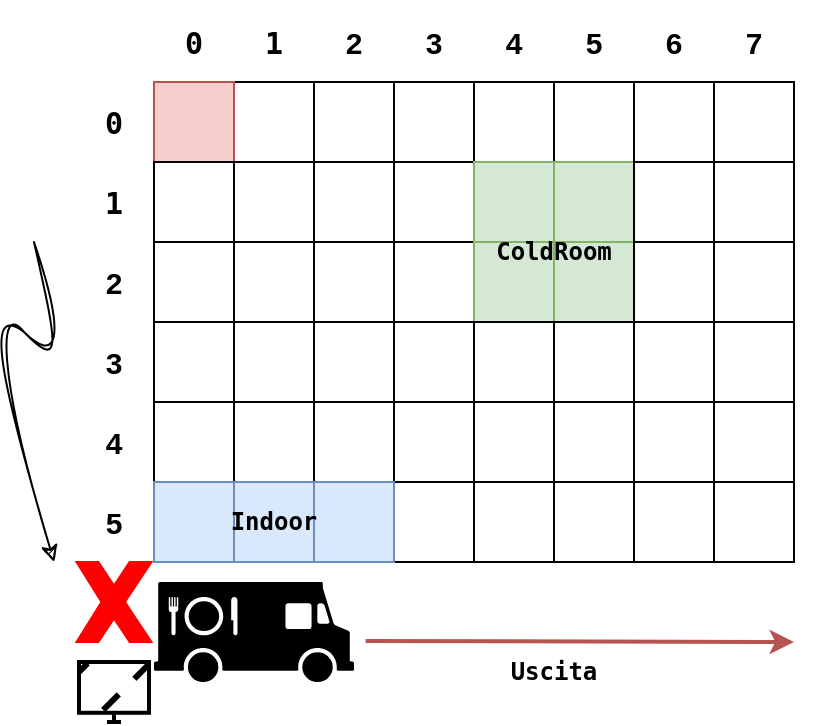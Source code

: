 <mxfile version="21.6.6" type="github">
  <diagram name="Page-1" id="CtiNkO1rfJ_EtSY7usm1">
    <mxGraphModel dx="327" dy="537" grid="1" gridSize="10" guides="1" tooltips="1" connect="1" arrows="1" fold="1" page="1" pageScale="1" pageWidth="850" pageHeight="1100" math="0" shadow="0">
      <root>
        <mxCell id="0" />
        <mxCell id="1" parent="0" />
        <mxCell id="9Xru9T9ZYhiZPkjN94UY-76" value="" style="group" vertex="1" connectable="0" parent="1">
          <mxGeometry x="160" y="440" width="360" height="280" as="geometry" />
        </mxCell>
        <mxCell id="9Xru9T9ZYhiZPkjN94UY-77" value="" style="rounded=0;whiteSpace=wrap;html=1;container=0;" vertex="1" parent="9Xru9T9ZYhiZPkjN94UY-76">
          <mxGeometry x="240" y="40" width="40" height="40" as="geometry" />
        </mxCell>
        <mxCell id="9Xru9T9ZYhiZPkjN94UY-78" value="" style="rounded=0;whiteSpace=wrap;html=1;container=0;fillColor=#d5e8d4;strokeColor=#82b366;" vertex="1" parent="9Xru9T9ZYhiZPkjN94UY-76">
          <mxGeometry x="240" y="80" width="40" height="40" as="geometry" />
        </mxCell>
        <mxCell id="9Xru9T9ZYhiZPkjN94UY-79" value="" style="rounded=0;whiteSpace=wrap;html=1;container=0;fillColor=#d5e8d4;strokeColor=#82b366;" vertex="1" parent="9Xru9T9ZYhiZPkjN94UY-76">
          <mxGeometry x="240" y="120" width="40" height="40" as="geometry" />
        </mxCell>
        <mxCell id="9Xru9T9ZYhiZPkjN94UY-80" value="" style="rounded=0;whiteSpace=wrap;html=1;container=0;" vertex="1" parent="9Xru9T9ZYhiZPkjN94UY-76">
          <mxGeometry x="240" y="160" width="40" height="40" as="geometry" />
        </mxCell>
        <mxCell id="9Xru9T9ZYhiZPkjN94UY-81" value="" style="rounded=0;whiteSpace=wrap;html=1;container=0;" vertex="1" parent="9Xru9T9ZYhiZPkjN94UY-76">
          <mxGeometry x="240" y="200" width="40" height="40" as="geometry" />
        </mxCell>
        <mxCell id="9Xru9T9ZYhiZPkjN94UY-82" value="" style="rounded=0;whiteSpace=wrap;html=1;container=0;" vertex="1" parent="9Xru9T9ZYhiZPkjN94UY-76">
          <mxGeometry x="280" y="40" width="40" height="40" as="geometry" />
        </mxCell>
        <mxCell id="9Xru9T9ZYhiZPkjN94UY-83" value="" style="rounded=0;whiteSpace=wrap;html=1;container=0;" vertex="1" parent="9Xru9T9ZYhiZPkjN94UY-76">
          <mxGeometry x="280" y="80" width="40" height="40" as="geometry" />
        </mxCell>
        <mxCell id="9Xru9T9ZYhiZPkjN94UY-84" value="" style="rounded=0;whiteSpace=wrap;html=1;container=0;" vertex="1" parent="9Xru9T9ZYhiZPkjN94UY-76">
          <mxGeometry x="280" y="120" width="40" height="40" as="geometry" />
        </mxCell>
        <mxCell id="9Xru9T9ZYhiZPkjN94UY-85" value="" style="rounded=0;whiteSpace=wrap;html=1;container=0;" vertex="1" parent="9Xru9T9ZYhiZPkjN94UY-76">
          <mxGeometry x="280" y="160" width="40" height="40" as="geometry" />
        </mxCell>
        <mxCell id="9Xru9T9ZYhiZPkjN94UY-86" value="" style="rounded=0;whiteSpace=wrap;html=1;container=0;" vertex="1" parent="9Xru9T9ZYhiZPkjN94UY-76">
          <mxGeometry x="280" y="200" width="40" height="40" as="geometry" />
        </mxCell>
        <mxCell id="9Xru9T9ZYhiZPkjN94UY-87" value="" style="rounded=0;whiteSpace=wrap;html=1;container=0;" vertex="1" parent="9Xru9T9ZYhiZPkjN94UY-76">
          <mxGeometry x="160" y="40" width="40" height="40" as="geometry" />
        </mxCell>
        <mxCell id="9Xru9T9ZYhiZPkjN94UY-88" value="" style="rounded=0;whiteSpace=wrap;html=1;container=0;" vertex="1" parent="9Xru9T9ZYhiZPkjN94UY-76">
          <mxGeometry x="160" y="80" width="40" height="40" as="geometry" />
        </mxCell>
        <mxCell id="9Xru9T9ZYhiZPkjN94UY-89" value="" style="rounded=0;whiteSpace=wrap;html=1;container=0;" vertex="1" parent="9Xru9T9ZYhiZPkjN94UY-76">
          <mxGeometry x="160" y="120" width="40" height="40" as="geometry" />
        </mxCell>
        <mxCell id="9Xru9T9ZYhiZPkjN94UY-90" value="" style="rounded=0;whiteSpace=wrap;html=1;container=0;" vertex="1" parent="9Xru9T9ZYhiZPkjN94UY-76">
          <mxGeometry x="160" y="160" width="40" height="40" as="geometry" />
        </mxCell>
        <mxCell id="9Xru9T9ZYhiZPkjN94UY-91" value="" style="rounded=0;whiteSpace=wrap;html=1;container=0;" vertex="1" parent="9Xru9T9ZYhiZPkjN94UY-76">
          <mxGeometry x="160" y="200" width="40" height="40" as="geometry" />
        </mxCell>
        <mxCell id="9Xru9T9ZYhiZPkjN94UY-92" value="" style="rounded=0;whiteSpace=wrap;html=1;container=0;" vertex="1" parent="9Xru9T9ZYhiZPkjN94UY-76">
          <mxGeometry x="200" y="40" width="40" height="40" as="geometry" />
        </mxCell>
        <mxCell id="9Xru9T9ZYhiZPkjN94UY-93" value="" style="rounded=0;whiteSpace=wrap;html=1;container=0;fillColor=#d5e8d4;strokeColor=#82b366;" vertex="1" parent="9Xru9T9ZYhiZPkjN94UY-76">
          <mxGeometry x="200" y="80" width="40" height="40" as="geometry" />
        </mxCell>
        <mxCell id="9Xru9T9ZYhiZPkjN94UY-94" value="" style="rounded=0;whiteSpace=wrap;html=1;container=0;fillColor=#d5e8d4;strokeColor=#82b366;" vertex="1" parent="9Xru9T9ZYhiZPkjN94UY-76">
          <mxGeometry x="200" y="120" width="40" height="40" as="geometry" />
        </mxCell>
        <mxCell id="9Xru9T9ZYhiZPkjN94UY-95" value="" style="rounded=0;whiteSpace=wrap;html=1;container=0;" vertex="1" parent="9Xru9T9ZYhiZPkjN94UY-76">
          <mxGeometry x="200" y="160" width="40" height="40" as="geometry" />
        </mxCell>
        <mxCell id="9Xru9T9ZYhiZPkjN94UY-96" value="" style="rounded=0;whiteSpace=wrap;html=1;container=0;" vertex="1" parent="9Xru9T9ZYhiZPkjN94UY-76">
          <mxGeometry x="200" y="200" width="40" height="40" as="geometry" />
        </mxCell>
        <mxCell id="9Xru9T9ZYhiZPkjN94UY-97" value="" style="rounded=0;whiteSpace=wrap;html=1;container=0;" vertex="1" parent="9Xru9T9ZYhiZPkjN94UY-76">
          <mxGeometry x="80" y="40" width="40" height="40" as="geometry" />
        </mxCell>
        <mxCell id="9Xru9T9ZYhiZPkjN94UY-98" value="" style="rounded=0;whiteSpace=wrap;html=1;container=0;" vertex="1" parent="9Xru9T9ZYhiZPkjN94UY-76">
          <mxGeometry x="80" y="80" width="40" height="40" as="geometry" />
        </mxCell>
        <mxCell id="9Xru9T9ZYhiZPkjN94UY-99" value="" style="rounded=0;whiteSpace=wrap;html=1;container=0;" vertex="1" parent="9Xru9T9ZYhiZPkjN94UY-76">
          <mxGeometry x="80" y="120" width="40" height="40" as="geometry" />
        </mxCell>
        <mxCell id="9Xru9T9ZYhiZPkjN94UY-100" value="" style="rounded=0;whiteSpace=wrap;html=1;container=0;" vertex="1" parent="9Xru9T9ZYhiZPkjN94UY-76">
          <mxGeometry x="80" y="160" width="40" height="40" as="geometry" />
        </mxCell>
        <mxCell id="9Xru9T9ZYhiZPkjN94UY-101" value="" style="rounded=0;whiteSpace=wrap;html=1;container=0;" vertex="1" parent="9Xru9T9ZYhiZPkjN94UY-76">
          <mxGeometry x="80" y="200" width="40" height="40" as="geometry" />
        </mxCell>
        <mxCell id="9Xru9T9ZYhiZPkjN94UY-102" value="" style="rounded=0;whiteSpace=wrap;html=1;container=0;" vertex="1" parent="9Xru9T9ZYhiZPkjN94UY-76">
          <mxGeometry x="120" y="40" width="40" height="40" as="geometry" />
        </mxCell>
        <mxCell id="9Xru9T9ZYhiZPkjN94UY-103" value="" style="rounded=0;whiteSpace=wrap;html=1;container=0;" vertex="1" parent="9Xru9T9ZYhiZPkjN94UY-76">
          <mxGeometry x="120" y="80" width="40" height="40" as="geometry" />
        </mxCell>
        <mxCell id="9Xru9T9ZYhiZPkjN94UY-104" value="" style="rounded=0;whiteSpace=wrap;html=1;container=0;" vertex="1" parent="9Xru9T9ZYhiZPkjN94UY-76">
          <mxGeometry x="120" y="120" width="40" height="40" as="geometry" />
        </mxCell>
        <mxCell id="9Xru9T9ZYhiZPkjN94UY-105" value="" style="rounded=0;whiteSpace=wrap;html=1;container=0;" vertex="1" parent="9Xru9T9ZYhiZPkjN94UY-76">
          <mxGeometry x="120" y="160" width="40" height="40" as="geometry" />
        </mxCell>
        <mxCell id="9Xru9T9ZYhiZPkjN94UY-106" value="" style="rounded=0;whiteSpace=wrap;html=1;container=0;" vertex="1" parent="9Xru9T9ZYhiZPkjN94UY-76">
          <mxGeometry x="120" y="200" width="40" height="40" as="geometry" />
        </mxCell>
        <mxCell id="9Xru9T9ZYhiZPkjN94UY-107" value="" style="rounded=0;whiteSpace=wrap;html=1;container=0;fillColor=#f8cecc;strokeColor=#b85450;" vertex="1" parent="9Xru9T9ZYhiZPkjN94UY-76">
          <mxGeometry x="40" y="40" width="40" height="40" as="geometry" />
        </mxCell>
        <mxCell id="9Xru9T9ZYhiZPkjN94UY-108" value="" style="rounded=0;whiteSpace=wrap;html=1;container=0;" vertex="1" parent="9Xru9T9ZYhiZPkjN94UY-76">
          <mxGeometry x="40" y="80" width="40" height="40" as="geometry" />
        </mxCell>
        <mxCell id="9Xru9T9ZYhiZPkjN94UY-109" value="" style="rounded=0;whiteSpace=wrap;html=1;container=0;" vertex="1" parent="9Xru9T9ZYhiZPkjN94UY-76">
          <mxGeometry x="40" y="120" width="40" height="40" as="geometry" />
        </mxCell>
        <mxCell id="9Xru9T9ZYhiZPkjN94UY-110" value="" style="rounded=0;whiteSpace=wrap;html=1;container=0;" vertex="1" parent="9Xru9T9ZYhiZPkjN94UY-76">
          <mxGeometry x="40" y="160" width="40" height="40" as="geometry" />
        </mxCell>
        <mxCell id="9Xru9T9ZYhiZPkjN94UY-111" value="" style="rounded=0;whiteSpace=wrap;html=1;container=0;" vertex="1" parent="9Xru9T9ZYhiZPkjN94UY-76">
          <mxGeometry x="40" y="200" width="40" height="40" as="geometry" />
        </mxCell>
        <mxCell id="9Xru9T9ZYhiZPkjN94UY-112" value="&lt;pre&gt;&lt;b&gt;&lt;font style=&quot;font-size: 15px;&quot;&gt;1&lt;/font&gt;&lt;/b&gt;&lt;/pre&gt;" style="text;html=1;strokeColor=none;fillColor=none;align=center;verticalAlign=middle;whiteSpace=wrap;rounded=0;container=0;" vertex="1" parent="9Xru9T9ZYhiZPkjN94UY-76">
          <mxGeometry x="80" width="40" height="40" as="geometry" />
        </mxCell>
        <mxCell id="9Xru9T9ZYhiZPkjN94UY-113" value="&lt;b&gt;&lt;font style=&quot;font-size: 15px;&quot;&gt;2&lt;/font&gt;&lt;/b&gt;" style="text;html=1;strokeColor=none;fillColor=none;align=center;verticalAlign=middle;whiteSpace=wrap;rounded=0;container=0;" vertex="1" parent="9Xru9T9ZYhiZPkjN94UY-76">
          <mxGeometry x="120" width="40" height="40" as="geometry" />
        </mxCell>
        <mxCell id="9Xru9T9ZYhiZPkjN94UY-114" value="&lt;font size=&quot;1&quot;&gt;&lt;b style=&quot;font-size: 15px;&quot;&gt;3&lt;/b&gt;&lt;/font&gt;" style="text;html=1;strokeColor=none;fillColor=none;align=center;verticalAlign=middle;whiteSpace=wrap;rounded=0;container=0;" vertex="1" parent="9Xru9T9ZYhiZPkjN94UY-76">
          <mxGeometry x="160" width="40" height="40" as="geometry" />
        </mxCell>
        <mxCell id="9Xru9T9ZYhiZPkjN94UY-115" value="&lt;b style=&quot;font-size: 15px;&quot;&gt;4&lt;/b&gt;" style="text;html=1;strokeColor=none;fillColor=none;align=center;verticalAlign=middle;whiteSpace=wrap;rounded=0;container=0;" vertex="1" parent="9Xru9T9ZYhiZPkjN94UY-76">
          <mxGeometry x="200" width="40" height="40" as="geometry" />
        </mxCell>
        <mxCell id="9Xru9T9ZYhiZPkjN94UY-116" value="&lt;font size=&quot;1&quot;&gt;&lt;b style=&quot;font-size: 15px;&quot;&gt;5&lt;/b&gt;&lt;/font&gt;" style="text;html=1;strokeColor=none;fillColor=none;align=center;verticalAlign=middle;whiteSpace=wrap;rounded=0;container=0;" vertex="1" parent="9Xru9T9ZYhiZPkjN94UY-76">
          <mxGeometry x="240" width="40" height="40" as="geometry" />
        </mxCell>
        <mxCell id="9Xru9T9ZYhiZPkjN94UY-117" value="&lt;font size=&quot;1&quot;&gt;&lt;b style=&quot;font-size: 15px;&quot;&gt;6&lt;/b&gt;&lt;/font&gt;" style="text;html=1;strokeColor=none;fillColor=none;align=center;verticalAlign=middle;whiteSpace=wrap;rounded=0;container=0;" vertex="1" parent="9Xru9T9ZYhiZPkjN94UY-76">
          <mxGeometry x="280" width="40" height="40" as="geometry" />
        </mxCell>
        <mxCell id="9Xru9T9ZYhiZPkjN94UY-118" value="&lt;font size=&quot;1&quot;&gt;&lt;b style=&quot;font-size: 15px;&quot;&gt;7&lt;/b&gt;&lt;/font&gt;" style="text;html=1;strokeColor=none;fillColor=none;align=center;verticalAlign=middle;whiteSpace=wrap;rounded=0;container=0;" vertex="1" parent="9Xru9T9ZYhiZPkjN94UY-76">
          <mxGeometry x="320" width="40" height="40" as="geometry" />
        </mxCell>
        <mxCell id="9Xru9T9ZYhiZPkjN94UY-119" value="&lt;pre&gt;&lt;b&gt;&lt;font style=&quot;font-size: 15px;&quot;&gt;1&lt;/font&gt;&lt;/b&gt;&lt;/pre&gt;" style="text;html=1;strokeColor=none;fillColor=none;align=center;verticalAlign=middle;whiteSpace=wrap;rounded=0;container=0;" vertex="1" parent="9Xru9T9ZYhiZPkjN94UY-76">
          <mxGeometry y="80" width="40" height="40" as="geometry" />
        </mxCell>
        <mxCell id="9Xru9T9ZYhiZPkjN94UY-120" value="&lt;b&gt;&lt;font style=&quot;font-size: 15px;&quot;&gt;2&lt;/font&gt;&lt;/b&gt;" style="text;html=1;strokeColor=none;fillColor=none;align=center;verticalAlign=middle;whiteSpace=wrap;rounded=0;container=0;" vertex="1" parent="9Xru9T9ZYhiZPkjN94UY-76">
          <mxGeometry y="120" width="40" height="40" as="geometry" />
        </mxCell>
        <mxCell id="9Xru9T9ZYhiZPkjN94UY-121" value="&lt;font size=&quot;1&quot;&gt;&lt;b style=&quot;font-size: 15px;&quot;&gt;3&lt;/b&gt;&lt;/font&gt;" style="text;html=1;strokeColor=none;fillColor=none;align=center;verticalAlign=middle;whiteSpace=wrap;rounded=0;container=0;" vertex="1" parent="9Xru9T9ZYhiZPkjN94UY-76">
          <mxGeometry y="160" width="40" height="40" as="geometry" />
        </mxCell>
        <mxCell id="9Xru9T9ZYhiZPkjN94UY-122" value="&lt;b style=&quot;font-size: 15px;&quot;&gt;4&lt;/b&gt;" style="text;html=1;strokeColor=none;fillColor=none;align=center;verticalAlign=middle;whiteSpace=wrap;rounded=0;container=0;" vertex="1" parent="9Xru9T9ZYhiZPkjN94UY-76">
          <mxGeometry y="200" width="40" height="40" as="geometry" />
        </mxCell>
        <mxCell id="9Xru9T9ZYhiZPkjN94UY-123" value="&lt;font size=&quot;1&quot;&gt;&lt;b style=&quot;font-size: 15px;&quot;&gt;5&lt;/b&gt;&lt;/font&gt;" style="text;html=1;strokeColor=none;fillColor=none;align=center;verticalAlign=middle;whiteSpace=wrap;rounded=0;container=0;" vertex="1" parent="9Xru9T9ZYhiZPkjN94UY-76">
          <mxGeometry y="240" width="40" height="40" as="geometry" />
        </mxCell>
        <mxCell id="9Xru9T9ZYhiZPkjN94UY-124" value="" style="rounded=0;whiteSpace=wrap;html=1;container=0;" vertex="1" parent="9Xru9T9ZYhiZPkjN94UY-76">
          <mxGeometry x="320" y="40" width="40" height="40" as="geometry" />
        </mxCell>
        <mxCell id="9Xru9T9ZYhiZPkjN94UY-125" value="" style="rounded=0;whiteSpace=wrap;html=1;container=0;" vertex="1" parent="9Xru9T9ZYhiZPkjN94UY-76">
          <mxGeometry x="320" y="80" width="40" height="40" as="geometry" />
        </mxCell>
        <mxCell id="9Xru9T9ZYhiZPkjN94UY-126" value="" style="rounded=0;whiteSpace=wrap;html=1;container=0;" vertex="1" parent="9Xru9T9ZYhiZPkjN94UY-76">
          <mxGeometry x="320" y="120" width="40" height="40" as="geometry" />
        </mxCell>
        <mxCell id="9Xru9T9ZYhiZPkjN94UY-127" value="" style="rounded=0;whiteSpace=wrap;html=1;container=0;" vertex="1" parent="9Xru9T9ZYhiZPkjN94UY-76">
          <mxGeometry x="320" y="160" width="40" height="40" as="geometry" />
        </mxCell>
        <mxCell id="9Xru9T9ZYhiZPkjN94UY-128" value="" style="rounded=0;whiteSpace=wrap;html=1;container=0;" vertex="1" parent="9Xru9T9ZYhiZPkjN94UY-76">
          <mxGeometry x="320" y="200" width="40" height="40" as="geometry" />
        </mxCell>
        <mxCell id="9Xru9T9ZYhiZPkjN94UY-129" value="" style="rounded=0;whiteSpace=wrap;html=1;container=0;" vertex="1" parent="9Xru9T9ZYhiZPkjN94UY-76">
          <mxGeometry x="240" y="240" width="40" height="40" as="geometry" />
        </mxCell>
        <mxCell id="9Xru9T9ZYhiZPkjN94UY-130" value="" style="rounded=0;whiteSpace=wrap;html=1;container=0;" vertex="1" parent="9Xru9T9ZYhiZPkjN94UY-76">
          <mxGeometry x="280" y="240" width="40" height="40" as="geometry" />
        </mxCell>
        <mxCell id="9Xru9T9ZYhiZPkjN94UY-131" value="" style="rounded=0;whiteSpace=wrap;html=1;container=0;" vertex="1" parent="9Xru9T9ZYhiZPkjN94UY-76">
          <mxGeometry x="160" y="240" width="40" height="40" as="geometry" />
        </mxCell>
        <mxCell id="9Xru9T9ZYhiZPkjN94UY-132" value="" style="rounded=0;whiteSpace=wrap;html=1;container=0;" vertex="1" parent="9Xru9T9ZYhiZPkjN94UY-76">
          <mxGeometry x="200" y="240" width="40" height="40" as="geometry" />
        </mxCell>
        <mxCell id="9Xru9T9ZYhiZPkjN94UY-133" value="" style="rounded=0;whiteSpace=wrap;html=1;container=0;fillColor=#dae8fc;strokeColor=#6c8ebf;" vertex="1" parent="9Xru9T9ZYhiZPkjN94UY-76">
          <mxGeometry x="80" y="240" width="40" height="40" as="geometry" />
        </mxCell>
        <mxCell id="9Xru9T9ZYhiZPkjN94UY-134" value="" style="rounded=0;whiteSpace=wrap;html=1;container=0;fillColor=#dae8fc;strokeColor=#6c8ebf;" vertex="1" parent="9Xru9T9ZYhiZPkjN94UY-76">
          <mxGeometry x="120" y="240" width="40" height="40" as="geometry" />
        </mxCell>
        <mxCell id="9Xru9T9ZYhiZPkjN94UY-135" value="" style="rounded=0;whiteSpace=wrap;html=1;container=0;fillColor=#dae8fc;strokeColor=#6c8ebf;" vertex="1" parent="9Xru9T9ZYhiZPkjN94UY-76">
          <mxGeometry x="40" y="240" width="40" height="40" as="geometry" />
        </mxCell>
        <mxCell id="9Xru9T9ZYhiZPkjN94UY-136" value="" style="rounded=0;whiteSpace=wrap;html=1;container=0;" vertex="1" parent="9Xru9T9ZYhiZPkjN94UY-76">
          <mxGeometry x="320" y="240" width="40" height="40" as="geometry" />
        </mxCell>
        <mxCell id="9Xru9T9ZYhiZPkjN94UY-137" value="&lt;pre&gt;&lt;b&gt;&lt;font style=&quot;font-size: 15px;&quot;&gt;0&lt;/font&gt;&lt;/b&gt;&lt;/pre&gt;" style="text;html=1;strokeColor=none;fillColor=none;align=center;verticalAlign=middle;whiteSpace=wrap;rounded=0;container=0;" vertex="1" parent="9Xru9T9ZYhiZPkjN94UY-76">
          <mxGeometry x="40" width="40" height="40" as="geometry" />
        </mxCell>
        <mxCell id="9Xru9T9ZYhiZPkjN94UY-138" value="&lt;pre&gt;&lt;b&gt;&lt;font style=&quot;font-size: 15px;&quot;&gt;0&lt;/font&gt;&lt;/b&gt;&lt;/pre&gt;" style="text;html=1;strokeColor=none;fillColor=none;align=center;verticalAlign=middle;whiteSpace=wrap;rounded=0;container=0;" vertex="1" parent="9Xru9T9ZYhiZPkjN94UY-76">
          <mxGeometry y="40" width="40" height="40" as="geometry" />
        </mxCell>
        <mxCell id="9Xru9T9ZYhiZPkjN94UY-139" value="&lt;pre&gt;&lt;b&gt;ColdRoom&lt;/b&gt;&lt;/pre&gt;" style="text;html=1;strokeColor=none;fillColor=none;align=center;verticalAlign=middle;whiteSpace=wrap;rounded=0;" vertex="1" parent="9Xru9T9ZYhiZPkjN94UY-76">
          <mxGeometry x="210" y="110" width="60" height="30" as="geometry" />
        </mxCell>
        <mxCell id="9Xru9T9ZYhiZPkjN94UY-140" value="&lt;pre&gt;&lt;b&gt;Indoor&lt;/b&gt;&lt;/pre&gt;" style="text;html=1;strokeColor=none;fillColor=none;align=center;verticalAlign=middle;whiteSpace=wrap;rounded=0;" vertex="1" parent="9Xru9T9ZYhiZPkjN94UY-76">
          <mxGeometry x="70" y="245" width="60" height="30" as="geometry" />
        </mxCell>
        <mxCell id="9Xru9T9ZYhiZPkjN94UY-141" value="" style="shape=image;html=1;verticalAlign=top;verticalLabelPosition=bottom;labelBackgroundColor=#ffffff;imageAspect=0;aspect=fixed;image=https://cdn1.iconfinder.com/data/icons/unicons-line-vol-5/24/robot-128.png" vertex="1" parent="9Xru9T9ZYhiZPkjN94UY-76">
          <mxGeometry x="45" y="45" width="30" height="30" as="geometry" />
        </mxCell>
        <mxCell id="9Xru9T9ZYhiZPkjN94UY-144" value="" style="shape=mxgraph.signs.food.food_truck;html=1;pointerEvents=1;fillColor=#000000;strokeColor=none;verticalLabelPosition=bottom;verticalAlign=top;align=center;" vertex="1" parent="1">
          <mxGeometry x="200" y="730" width="100" height="50" as="geometry" />
        </mxCell>
        <mxCell id="9Xru9T9ZYhiZPkjN94UY-146" value="" style="html=1;verticalLabelPosition=bottom;align=center;labelBackgroundColor=#ffffff;verticalAlign=top;strokeWidth=2;strokeColor=#000000;shadow=0;dashed=0;shape=mxgraph.ios7.icons.monitor;fillStyle=dashed;fillColor=#000000;" vertex="1" parent="1">
          <mxGeometry x="162.5" y="770" width="35" height="30" as="geometry" />
        </mxCell>
        <mxCell id="9Xru9T9ZYhiZPkjN94UY-147" value="" style="curved=1;endArrow=classic;html=1;rounded=0;sketch=1;curveFitting=1;jiggle=2;" edge="1" parent="1">
          <mxGeometry width="50" height="50" relative="1" as="geometry">
            <mxPoint x="140" y="560" as="sourcePoint" />
            <mxPoint x="150" y="720" as="targetPoint" />
            <Array as="points">
              <mxPoint x="160" y="630" />
              <mxPoint x="110" y="580" />
            </Array>
          </mxGeometry>
        </mxCell>
        <mxCell id="9Xru9T9ZYhiZPkjN94UY-148" value="" style="endArrow=classic;html=1;rounded=0;exitX=1.058;exitY=0.59;exitDx=0;exitDy=0;fillColor=#f8cecc;strokeColor=#b85450;strokeWidth=2;exitPerimeter=0;" edge="1" parent="1" source="9Xru9T9ZYhiZPkjN94UY-144">
          <mxGeometry width="50" height="50" relative="1" as="geometry">
            <mxPoint x="370" y="740" as="sourcePoint" />
            <mxPoint x="520" y="760" as="targetPoint" />
          </mxGeometry>
        </mxCell>
        <mxCell id="9Xru9T9ZYhiZPkjN94UY-149" value="&lt;pre&gt;&lt;b&gt;Uscita&lt;/b&gt;&lt;/pre&gt;" style="text;html=1;strokeColor=none;fillColor=none;align=center;verticalAlign=middle;whiteSpace=wrap;rounded=0;" vertex="1" parent="1">
          <mxGeometry x="370" y="760" width="60" height="30" as="geometry" />
        </mxCell>
        <mxCell id="9Xru9T9ZYhiZPkjN94UY-150" value="" style="verticalLabelPosition=bottom;verticalAlign=top;html=1;shape=mxgraph.basic.x;fillColor=#FF0000;strokeColor=#FF0000;fillStyle=solid;" vertex="1" parent="1">
          <mxGeometry x="161.25" y="720" width="37.5" height="40" as="geometry" />
        </mxCell>
      </root>
    </mxGraphModel>
  </diagram>
</mxfile>
